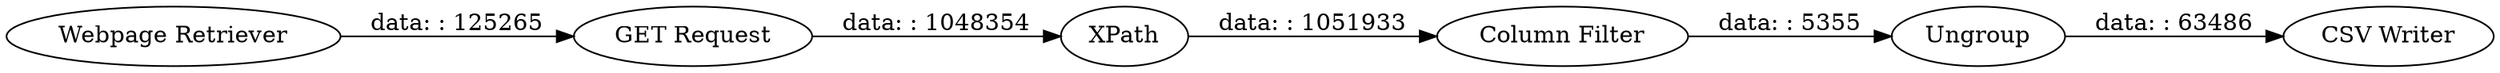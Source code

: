 digraph {
	"5164615515261646653_1" [label="Webpage Retriever"]
	"5164615515261646653_5" [label=Ungroup]
	"5164615515261646653_2" [label="GET Request"]
	"5164615515261646653_3" [label=XPath]
	"5164615515261646653_6" [label="CSV Writer"]
	"5164615515261646653_4" [label="Column Filter"]
	"5164615515261646653_3" -> "5164615515261646653_4" [label="data: : 1051933"]
	"5164615515261646653_2" -> "5164615515261646653_3" [label="data: : 1048354"]
	"5164615515261646653_5" -> "5164615515261646653_6" [label="data: : 63486"]
	"5164615515261646653_1" -> "5164615515261646653_2" [label="data: : 125265"]
	"5164615515261646653_4" -> "5164615515261646653_5" [label="data: : 5355"]
	rankdir=LR
}
